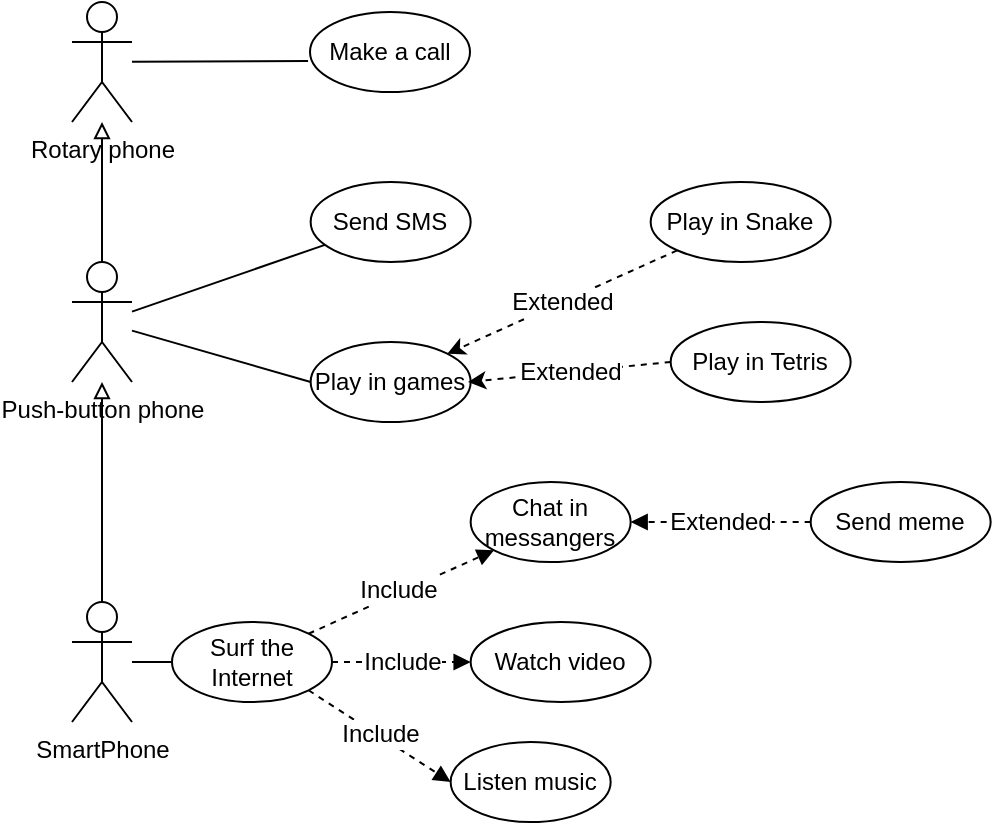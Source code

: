 <mxfile version="17.1.3" type="github"><diagram id="lr05SzRqogMCPRXDPgu2" name="Page-1"><mxGraphModel dx="788" dy="484" grid="1" gridSize="10" guides="1" tooltips="1" connect="1" arrows="1" fold="1" page="1" pageScale="1" pageWidth="827" pageHeight="1169" math="0" shadow="0"><root><mxCell id="0"/><mxCell id="1" parent="0"/><mxCell id="ce4WzDlrISbeIezKQQXO-13" style="rounded=0;orthogonalLoop=1;jettySize=auto;html=1;entryX=-0.012;entryY=0.613;entryDx=0;entryDy=0;fontSize=12;fontColor=#000000;endArrow=none;endFill=0;entryPerimeter=0;" edge="1" parent="1" source="ce4WzDlrISbeIezKQQXO-24" target="ce4WzDlrISbeIezKQQXO-10"><mxGeometry relative="1" as="geometry"/></mxCell><mxCell id="ce4WzDlrISbeIezKQQXO-22" style="edgeStyle=none;rounded=0;orthogonalLoop=1;jettySize=auto;html=1;fontSize=12;fontColor=#000000;endArrow=none;endFill=0;" edge="1" parent="1" source="ce4WzDlrISbeIezKQQXO-1" target="ce4WzDlrISbeIezKQQXO-21"><mxGeometry relative="1" as="geometry"/></mxCell><mxCell id="ce4WzDlrISbeIezKQQXO-25" style="edgeStyle=none;rounded=0;orthogonalLoop=1;jettySize=auto;html=1;fontSize=12;fontColor=#000000;endArrow=block;endFill=0;" edge="1" parent="1" source="ce4WzDlrISbeIezKQQXO-1" target="ce4WzDlrISbeIezKQQXO-24"><mxGeometry relative="1" as="geometry"/></mxCell><mxCell id="ce4WzDlrISbeIezKQQXO-44" style="edgeStyle=none;rounded=0;orthogonalLoop=1;jettySize=auto;html=1;entryX=0;entryY=0.5;entryDx=0;entryDy=0;fontSize=12;fontColor=#000000;endArrow=none;endFill=0;" edge="1" parent="1" source="ce4WzDlrISbeIezKQQXO-1" target="ce4WzDlrISbeIezKQQXO-43"><mxGeometry relative="1" as="geometry"/></mxCell><mxCell id="ce4WzDlrISbeIezKQQXO-1" value="Push-button phone" style="shape=umlActor;verticalLabelPosition=bottom;verticalAlign=top;html=1;outlineConnect=0;" vertex="1" parent="1"><mxGeometry x="540" y="190" width="30" height="60" as="geometry"/></mxCell><mxCell id="ce4WzDlrISbeIezKQQXO-18" style="edgeStyle=none;rounded=0;orthogonalLoop=1;jettySize=auto;html=1;fontSize=12;fontColor=#000000;endArrow=block;endFill=0;" edge="1" parent="1" source="ce4WzDlrISbeIezKQQXO-7" target="ce4WzDlrISbeIezKQQXO-1"><mxGeometry relative="1" as="geometry"/></mxCell><mxCell id="ce4WzDlrISbeIezKQQXO-29" style="edgeStyle=none;rounded=0;orthogonalLoop=1;jettySize=auto;html=1;entryX=0;entryY=0.5;entryDx=0;entryDy=0;fontSize=12;fontColor=#000000;endArrow=none;endFill=0;" edge="1" parent="1" source="ce4WzDlrISbeIezKQQXO-7" target="ce4WzDlrISbeIezKQQXO-27"><mxGeometry relative="1" as="geometry"/></mxCell><mxCell id="ce4WzDlrISbeIezKQQXO-7" value="SmartPhone" style="shape=umlActor;verticalLabelPosition=bottom;verticalAlign=top;html=1;outlineConnect=0;" vertex="1" parent="1"><mxGeometry x="540" y="360" width="30" height="60" as="geometry"/></mxCell><mxCell id="ce4WzDlrISbeIezKQQXO-10" value="&lt;span style=&quot;font-size: 12px&quot;&gt;Make a call&lt;/span&gt;" style="ellipse;whiteSpace=wrap;html=1;fontSize=2;fontColor=#000000;" vertex="1" parent="1"><mxGeometry x="659" y="65" width="80" height="40" as="geometry"/></mxCell><mxCell id="ce4WzDlrISbeIezKQQXO-21" value="&lt;span style=&quot;font-size: 12px&quot;&gt;Send SMS&lt;/span&gt;" style="ellipse;whiteSpace=wrap;html=1;fontSize=2;fontColor=#000000;" vertex="1" parent="1"><mxGeometry x="659.33" y="150" width="80" height="40" as="geometry"/></mxCell><mxCell id="ce4WzDlrISbeIezKQQXO-24" value="Rotary phone" style="shape=umlActor;verticalLabelPosition=bottom;verticalAlign=top;html=1;outlineConnect=0;fontSize=12;fontColor=#000000;" vertex="1" parent="1"><mxGeometry x="540" y="60" width="30" height="60" as="geometry"/></mxCell><mxCell id="ce4WzDlrISbeIezKQQXO-31" style="edgeStyle=none;rounded=0;orthogonalLoop=1;jettySize=auto;html=1;exitX=1;exitY=0;exitDx=0;exitDy=0;entryX=0;entryY=1;entryDx=0;entryDy=0;fontSize=12;fontColor=#000000;endArrow=block;endFill=1;dashed=1;" edge="1" parent="1" source="ce4WzDlrISbeIezKQQXO-27" target="ce4WzDlrISbeIezKQQXO-30"><mxGeometry relative="1" as="geometry"/></mxCell><mxCell id="ce4WzDlrISbeIezKQQXO-38" value="Include" style="edgeLabel;html=1;align=center;verticalAlign=middle;resizable=0;points=[];fontSize=12;fontColor=#000000;" vertex="1" connectable="0" parent="ce4WzDlrISbeIezKQQXO-31"><mxGeometry x="-0.025" y="2" relative="1" as="geometry"><mxPoint as="offset"/></mxGeometry></mxCell><mxCell id="ce4WzDlrISbeIezKQQXO-36" style="edgeStyle=none;rounded=0;orthogonalLoop=1;jettySize=auto;html=1;exitX=1;exitY=1;exitDx=0;exitDy=0;entryX=0;entryY=0.5;entryDx=0;entryDy=0;dashed=1;fontSize=12;fontColor=#000000;endArrow=block;endFill=1;" edge="1" parent="1" source="ce4WzDlrISbeIezKQQXO-27" target="ce4WzDlrISbeIezKQQXO-35"><mxGeometry relative="1" as="geometry"/></mxCell><mxCell id="ce4WzDlrISbeIezKQQXO-40" value="Include" style="edgeLabel;html=1;align=center;verticalAlign=middle;resizable=0;points=[];fontSize=12;fontColor=#000000;" vertex="1" connectable="0" parent="ce4WzDlrISbeIezKQQXO-36"><mxGeometry x="-0.021" y="1" relative="1" as="geometry"><mxPoint as="offset"/></mxGeometry></mxCell><mxCell id="ce4WzDlrISbeIezKQQXO-39" value="Include" style="edgeStyle=none;rounded=0;orthogonalLoop=1;jettySize=auto;html=1;exitX=1;exitY=0.5;exitDx=0;exitDy=0;entryX=0;entryY=0.5;entryDx=0;entryDy=0;dashed=1;fontSize=12;fontColor=#000000;endArrow=block;endFill=1;" edge="1" parent="1" source="ce4WzDlrISbeIezKQQXO-27" target="ce4WzDlrISbeIezKQQXO-32"><mxGeometry relative="1" as="geometry"/></mxCell><mxCell id="ce4WzDlrISbeIezKQQXO-27" value="&lt;span style=&quot;font-size: 12px&quot;&gt;Surf the Internet&lt;/span&gt;" style="ellipse;whiteSpace=wrap;html=1;fontSize=2;fontColor=#000000;" vertex="1" parent="1"><mxGeometry x="590" y="370" width="80" height="40" as="geometry"/></mxCell><mxCell id="ce4WzDlrISbeIezKQQXO-30" value="&lt;span style=&quot;font-size: 12px&quot;&gt;Chat in messangers&lt;/span&gt;" style="ellipse;whiteSpace=wrap;html=1;fontSize=2;fontColor=#000000;" vertex="1" parent="1"><mxGeometry x="739.33" y="300" width="80" height="40" as="geometry"/></mxCell><mxCell id="ce4WzDlrISbeIezKQQXO-32" value="&lt;span style=&quot;font-size: 12px&quot;&gt;Watch video&lt;/span&gt;" style="ellipse;whiteSpace=wrap;html=1;fontSize=2;fontColor=#000000;" vertex="1" parent="1"><mxGeometry x="739.33" y="370" width="90" height="40" as="geometry"/></mxCell><mxCell id="ce4WzDlrISbeIezKQQXO-35" value="&lt;span style=&quot;font-size: 12px&quot;&gt;Listen music&lt;/span&gt;" style="ellipse;whiteSpace=wrap;html=1;fontSize=2;fontColor=#000000;" vertex="1" parent="1"><mxGeometry x="729.33" y="430" width="80" height="40" as="geometry"/></mxCell><mxCell id="ce4WzDlrISbeIezKQQXO-42" value="Extended" style="edgeStyle=none;rounded=0;orthogonalLoop=1;jettySize=auto;html=1;dashed=1;fontSize=12;fontColor=#000000;endArrow=block;endFill=1;" edge="1" parent="1" source="ce4WzDlrISbeIezKQQXO-41" target="ce4WzDlrISbeIezKQQXO-30"><mxGeometry relative="1" as="geometry"/></mxCell><mxCell id="ce4WzDlrISbeIezKQQXO-41" value="&lt;span style=&quot;font-size: 12px&quot;&gt;Send meme&lt;/span&gt;" style="ellipse;whiteSpace=wrap;html=1;fontSize=2;fontColor=#000000;" vertex="1" parent="1"><mxGeometry x="909.33" y="300" width="90" height="40" as="geometry"/></mxCell><mxCell id="ce4WzDlrISbeIezKQQXO-43" value="&lt;span style=&quot;font-size: 12px&quot;&gt;Play in games&lt;/span&gt;" style="ellipse;whiteSpace=wrap;html=1;fontSize=2;fontColor=#000000;" vertex="1" parent="1"><mxGeometry x="659.33" y="230" width="80" height="40" as="geometry"/></mxCell><mxCell id="ce4WzDlrISbeIezKQQXO-46" value="Extended" style="edgeStyle=none;rounded=0;orthogonalLoop=1;jettySize=auto;html=1;entryX=1;entryY=0;entryDx=0;entryDy=0;fontSize=12;fontColor=#000000;endArrow=classic;endFill=1;dashed=1;" edge="1" parent="1" source="ce4WzDlrISbeIezKQQXO-45" target="ce4WzDlrISbeIezKQQXO-43"><mxGeometry relative="1" as="geometry"/></mxCell><mxCell id="ce4WzDlrISbeIezKQQXO-45" value="&lt;span style=&quot;font-size: 12px&quot;&gt;Play in Snake&lt;/span&gt;" style="ellipse;whiteSpace=wrap;html=1;fontSize=2;fontColor=#000000;" vertex="1" parent="1"><mxGeometry x="829.33" y="150" width="90" height="40" as="geometry"/></mxCell><mxCell id="ce4WzDlrISbeIezKQQXO-47" value="&lt;span style=&quot;font-size: 12px&quot;&gt;Play in Tetris&lt;/span&gt;" style="ellipse;whiteSpace=wrap;html=1;fontSize=2;fontColor=#000000;" vertex="1" parent="1"><mxGeometry x="839.33" y="220" width="90" height="40" as="geometry"/></mxCell><mxCell id="ce4WzDlrISbeIezKQQXO-48" value="Extended" style="edgeStyle=none;rounded=0;orthogonalLoop=1;jettySize=auto;html=1;fontSize=12;fontColor=#000000;endArrow=classic;endFill=1;dashed=1;exitX=0;exitY=0.5;exitDx=0;exitDy=0;" edge="1" parent="1" source="ce4WzDlrISbeIezKQQXO-47"><mxGeometry relative="1" as="geometry"><mxPoint x="842.444" y="227.31" as="sourcePoint"/><mxPoint x="738" y="250" as="targetPoint"/></mxGeometry></mxCell></root></mxGraphModel></diagram></mxfile>